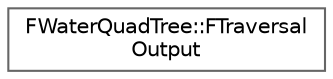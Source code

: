 digraph "Graphical Class Hierarchy"
{
 // INTERACTIVE_SVG=YES
 // LATEX_PDF_SIZE
  bgcolor="transparent";
  edge [fontname=Helvetica,fontsize=10,labelfontname=Helvetica,labelfontsize=10];
  node [fontname=Helvetica,fontsize=10,shape=box,height=0.2,width=0.4];
  rankdir="LR";
  Node0 [id="Node000000",label="FWaterQuadTree::FTraversal\lOutput",height=0.2,width=0.4,color="grey40", fillcolor="white", style="filled",URL="$de/db2/structFWaterQuadTree_1_1FTraversalOutput.html",tooltip="Output of the quadtree when asking to traverse it for visible water tiles."];
}
